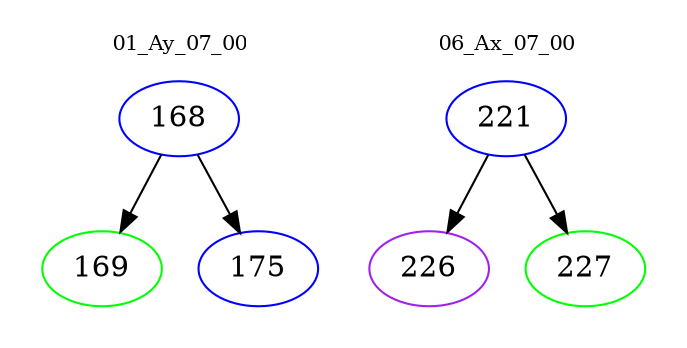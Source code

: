 digraph{
subgraph cluster_0 {
color = white
label = "01_Ay_07_00";
fontsize=10;
T0_168 [label="168", color="blue"]
T0_168 -> T0_169 [color="black"]
T0_169 [label="169", color="green"]
T0_168 -> T0_175 [color="black"]
T0_175 [label="175", color="blue"]
}
subgraph cluster_1 {
color = white
label = "06_Ax_07_00";
fontsize=10;
T1_221 [label="221", color="blue"]
T1_221 -> T1_226 [color="black"]
T1_226 [label="226", color="purple"]
T1_221 -> T1_227 [color="black"]
T1_227 [label="227", color="green"]
}
}
